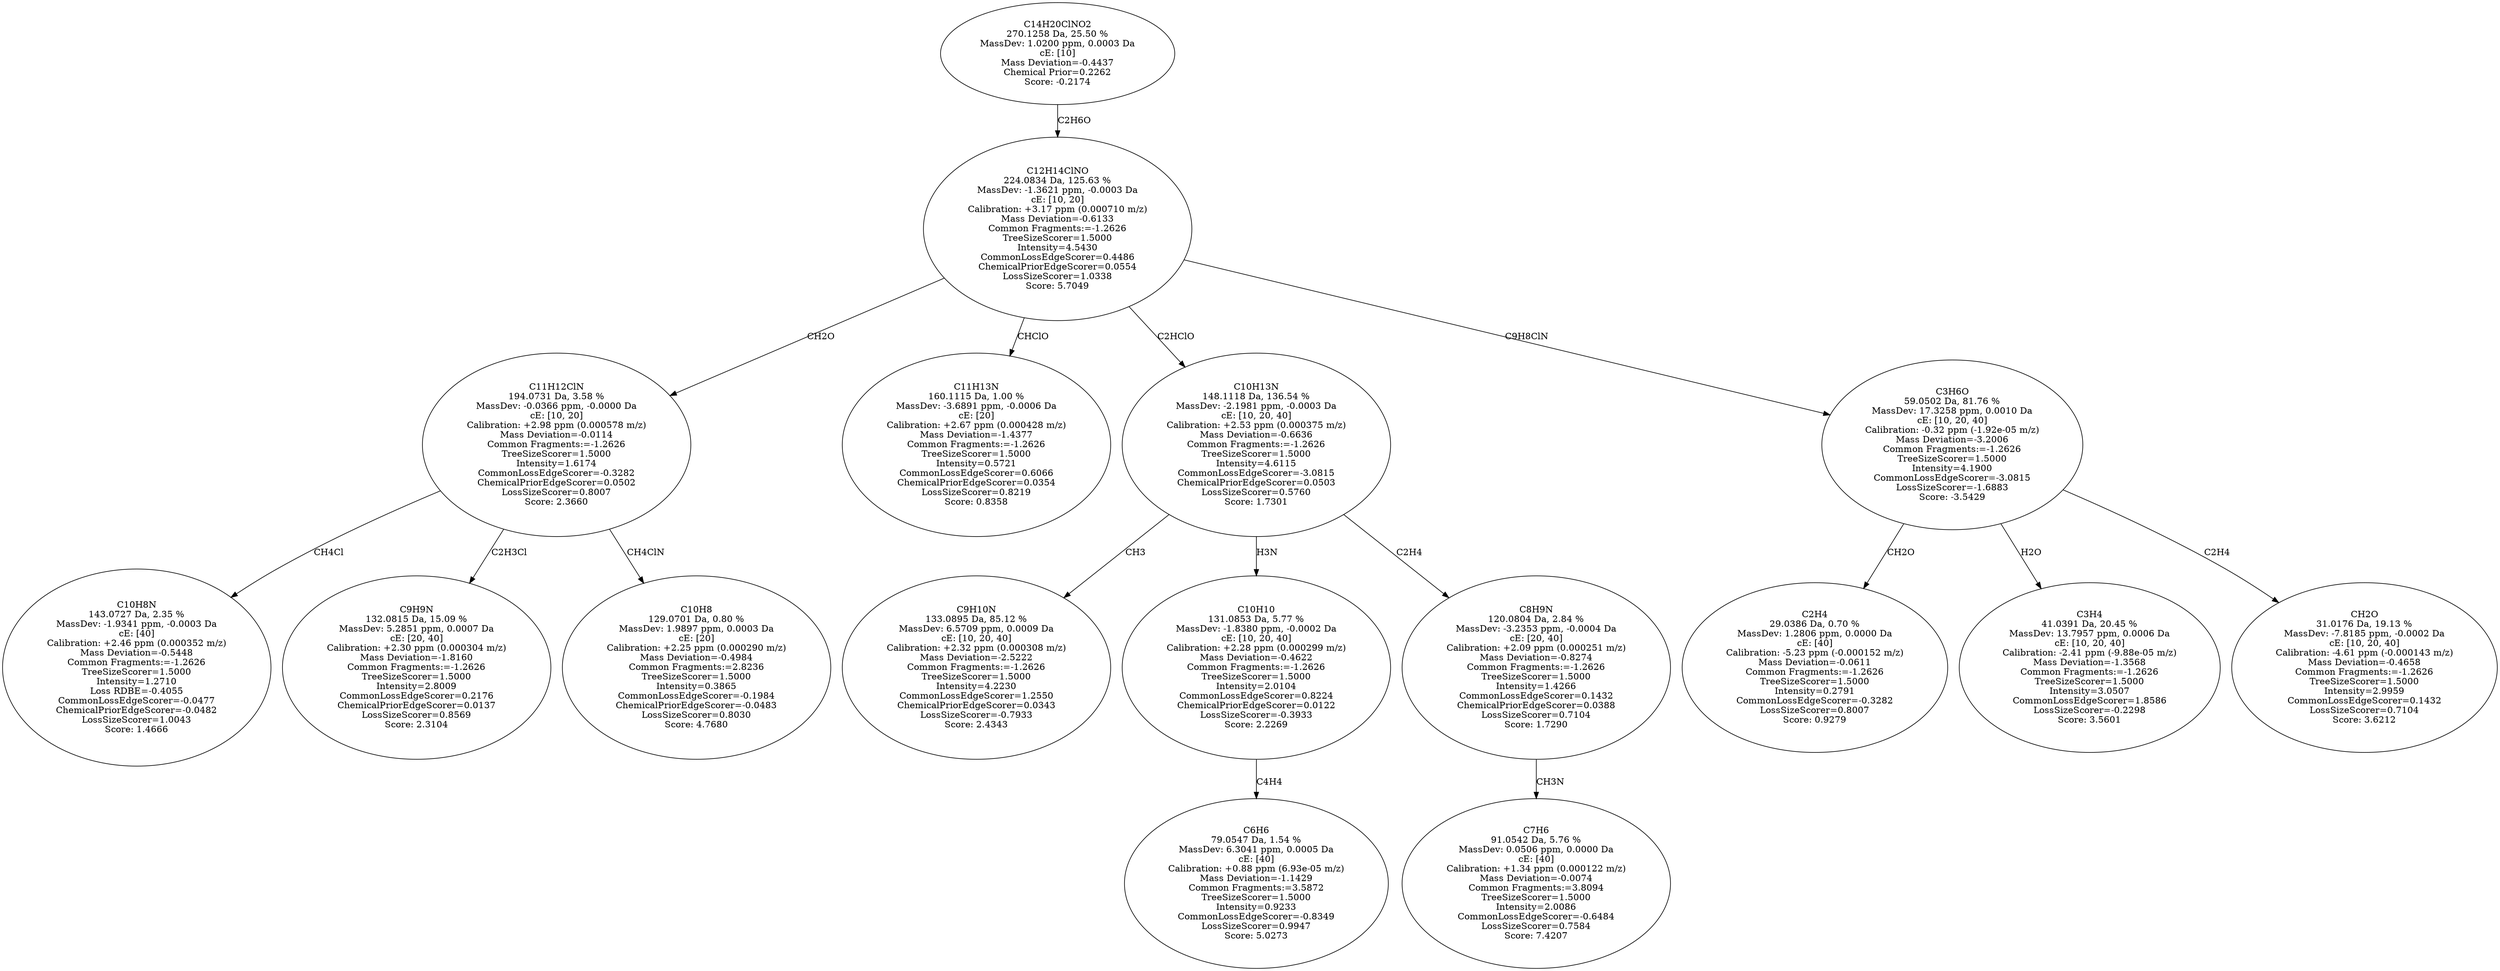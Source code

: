 strict digraph {
v1 [label="C10H8N\n143.0727 Da, 2.35 %\nMassDev: -1.9341 ppm, -0.0003 Da\ncE: [40]\nCalibration: +2.46 ppm (0.000352 m/z)\nMass Deviation=-0.5448\nCommon Fragments:=-1.2626\nTreeSizeScorer=1.5000\nIntensity=1.2710\nLoss RDBE=-0.4055\nCommonLossEdgeScorer=-0.0477\nChemicalPriorEdgeScorer=-0.0482\nLossSizeScorer=1.0043\nScore: 1.4666"];
v2 [label="C9H9N\n132.0815 Da, 15.09 %\nMassDev: 5.2851 ppm, 0.0007 Da\ncE: [20, 40]\nCalibration: +2.30 ppm (0.000304 m/z)\nMass Deviation=-1.8160\nCommon Fragments:=-1.2626\nTreeSizeScorer=1.5000\nIntensity=2.8009\nCommonLossEdgeScorer=0.2176\nChemicalPriorEdgeScorer=0.0137\nLossSizeScorer=0.8569\nScore: 2.3104"];
v3 [label="C10H8\n129.0701 Da, 0.80 %\nMassDev: 1.9897 ppm, 0.0003 Da\ncE: [20]\nCalibration: +2.25 ppm (0.000290 m/z)\nMass Deviation=-0.4984\nCommon Fragments:=2.8236\nTreeSizeScorer=1.5000\nIntensity=0.3865\nCommonLossEdgeScorer=-0.1984\nChemicalPriorEdgeScorer=-0.0483\nLossSizeScorer=0.8030\nScore: 4.7680"];
v4 [label="C11H12ClN\n194.0731 Da, 3.58 %\nMassDev: -0.0366 ppm, -0.0000 Da\ncE: [10, 20]\nCalibration: +2.98 ppm (0.000578 m/z)\nMass Deviation=-0.0114\nCommon Fragments:=-1.2626\nTreeSizeScorer=1.5000\nIntensity=1.6174\nCommonLossEdgeScorer=-0.3282\nChemicalPriorEdgeScorer=0.0502\nLossSizeScorer=0.8007\nScore: 2.3660"];
v5 [label="C11H13N\n160.1115 Da, 1.00 %\nMassDev: -3.6891 ppm, -0.0006 Da\ncE: [20]\nCalibration: +2.67 ppm (0.000428 m/z)\nMass Deviation=-1.4377\nCommon Fragments:=-1.2626\nTreeSizeScorer=1.5000\nIntensity=0.5721\nCommonLossEdgeScorer=0.6066\nChemicalPriorEdgeScorer=0.0354\nLossSizeScorer=0.8219\nScore: 0.8358"];
v6 [label="C9H10N\n133.0895 Da, 85.12 %\nMassDev: 6.5709 ppm, 0.0009 Da\ncE: [10, 20, 40]\nCalibration: +2.32 ppm (0.000308 m/z)\nMass Deviation=-2.5222\nCommon Fragments:=-1.2626\nTreeSizeScorer=1.5000\nIntensity=4.2230\nCommonLossEdgeScorer=1.2550\nChemicalPriorEdgeScorer=0.0343\nLossSizeScorer=-0.7933\nScore: 2.4343"];
v7 [label="C6H6\n79.0547 Da, 1.54 %\nMassDev: 6.3041 ppm, 0.0005 Da\ncE: [40]\nCalibration: +0.88 ppm (6.93e-05 m/z)\nMass Deviation=-1.1429\nCommon Fragments:=3.5872\nTreeSizeScorer=1.5000\nIntensity=0.9233\nCommonLossEdgeScorer=-0.8349\nLossSizeScorer=0.9947\nScore: 5.0273"];
v8 [label="C10H10\n131.0853 Da, 5.77 %\nMassDev: -1.8380 ppm, -0.0002 Da\ncE: [10, 20, 40]\nCalibration: +2.28 ppm (0.000299 m/z)\nMass Deviation=-0.4622\nCommon Fragments:=-1.2626\nTreeSizeScorer=1.5000\nIntensity=2.0104\nCommonLossEdgeScorer=0.8224\nChemicalPriorEdgeScorer=0.0122\nLossSizeScorer=-0.3933\nScore: 2.2269"];
v9 [label="C7H6\n91.0542 Da, 5.76 %\nMassDev: 0.0506 ppm, 0.0000 Da\ncE: [40]\nCalibration: +1.34 ppm (0.000122 m/z)\nMass Deviation=-0.0074\nCommon Fragments:=3.8094\nTreeSizeScorer=1.5000\nIntensity=2.0086\nCommonLossEdgeScorer=-0.6484\nLossSizeScorer=0.7584\nScore: 7.4207"];
v10 [label="C8H9N\n120.0804 Da, 2.84 %\nMassDev: -3.2353 ppm, -0.0004 Da\ncE: [20, 40]\nCalibration: +2.09 ppm (0.000251 m/z)\nMass Deviation=-0.8274\nCommon Fragments:=-1.2626\nTreeSizeScorer=1.5000\nIntensity=1.4266\nCommonLossEdgeScorer=0.1432\nChemicalPriorEdgeScorer=0.0388\nLossSizeScorer=0.7104\nScore: 1.7290"];
v11 [label="C10H13N\n148.1118 Da, 136.54 %\nMassDev: -2.1981 ppm, -0.0003 Da\ncE: [10, 20, 40]\nCalibration: +2.53 ppm (0.000375 m/z)\nMass Deviation=-0.6636\nCommon Fragments:=-1.2626\nTreeSizeScorer=1.5000\nIntensity=4.6115\nCommonLossEdgeScorer=-3.0815\nChemicalPriorEdgeScorer=0.0503\nLossSizeScorer=0.5760\nScore: 1.7301"];
v12 [label="C2H4\n29.0386 Da, 0.70 %\nMassDev: 1.2806 ppm, 0.0000 Da\ncE: [40]\nCalibration: -5.23 ppm (-0.000152 m/z)\nMass Deviation=-0.0611\nCommon Fragments:=-1.2626\nTreeSizeScorer=1.5000\nIntensity=0.2791\nCommonLossEdgeScorer=-0.3282\nLossSizeScorer=0.8007\nScore: 0.9279"];
v13 [label="C3H4\n41.0391 Da, 20.45 %\nMassDev: 13.7957 ppm, 0.0006 Da\ncE: [10, 20, 40]\nCalibration: -2.41 ppm (-9.88e-05 m/z)\nMass Deviation=-1.3568\nCommon Fragments:=-1.2626\nTreeSizeScorer=1.5000\nIntensity=3.0507\nCommonLossEdgeScorer=1.8586\nLossSizeScorer=-0.2298\nScore: 3.5601"];
v14 [label="CH2O\n31.0176 Da, 19.13 %\nMassDev: -7.8185 ppm, -0.0002 Da\ncE: [10, 20, 40]\nCalibration: -4.61 ppm (-0.000143 m/z)\nMass Deviation=-0.4658\nCommon Fragments:=-1.2626\nTreeSizeScorer=1.5000\nIntensity=2.9959\nCommonLossEdgeScorer=0.1432\nLossSizeScorer=0.7104\nScore: 3.6212"];
v15 [label="C3H6O\n59.0502 Da, 81.76 %\nMassDev: 17.3258 ppm, 0.0010 Da\ncE: [10, 20, 40]\nCalibration: -0.32 ppm (-1.92e-05 m/z)\nMass Deviation=-3.2006\nCommon Fragments:=-1.2626\nTreeSizeScorer=1.5000\nIntensity=4.1900\nCommonLossEdgeScorer=-3.0815\nLossSizeScorer=-1.6883\nScore: -3.5429"];
v16 [label="C12H14ClNO\n224.0834 Da, 125.63 %\nMassDev: -1.3621 ppm, -0.0003 Da\ncE: [10, 20]\nCalibration: +3.17 ppm (0.000710 m/z)\nMass Deviation=-0.6133\nCommon Fragments:=-1.2626\nTreeSizeScorer=1.5000\nIntensity=4.5430\nCommonLossEdgeScorer=0.4486\nChemicalPriorEdgeScorer=0.0554\nLossSizeScorer=1.0338\nScore: 5.7049"];
v17 [label="C14H20ClNO2\n270.1258 Da, 25.50 %\nMassDev: 1.0200 ppm, 0.0003 Da\ncE: [10]\nMass Deviation=-0.4437\nChemical Prior=0.2262\nScore: -0.2174"];
v4 -> v1 [label="CH4Cl"];
v4 -> v2 [label="C2H3Cl"];
v4 -> v3 [label="CH4ClN"];
v16 -> v4 [label="CH2O"];
v16 -> v5 [label="CHClO"];
v11 -> v6 [label="CH3"];
v8 -> v7 [label="C4H4"];
v11 -> v8 [label="H3N"];
v10 -> v9 [label="CH3N"];
v11 -> v10 [label="C2H4"];
v16 -> v11 [label="C2HClO"];
v15 -> v12 [label="CH2O"];
v15 -> v13 [label="H2O"];
v15 -> v14 [label="C2H4"];
v16 -> v15 [label="C9H8ClN"];
v17 -> v16 [label="C2H6O"];
}